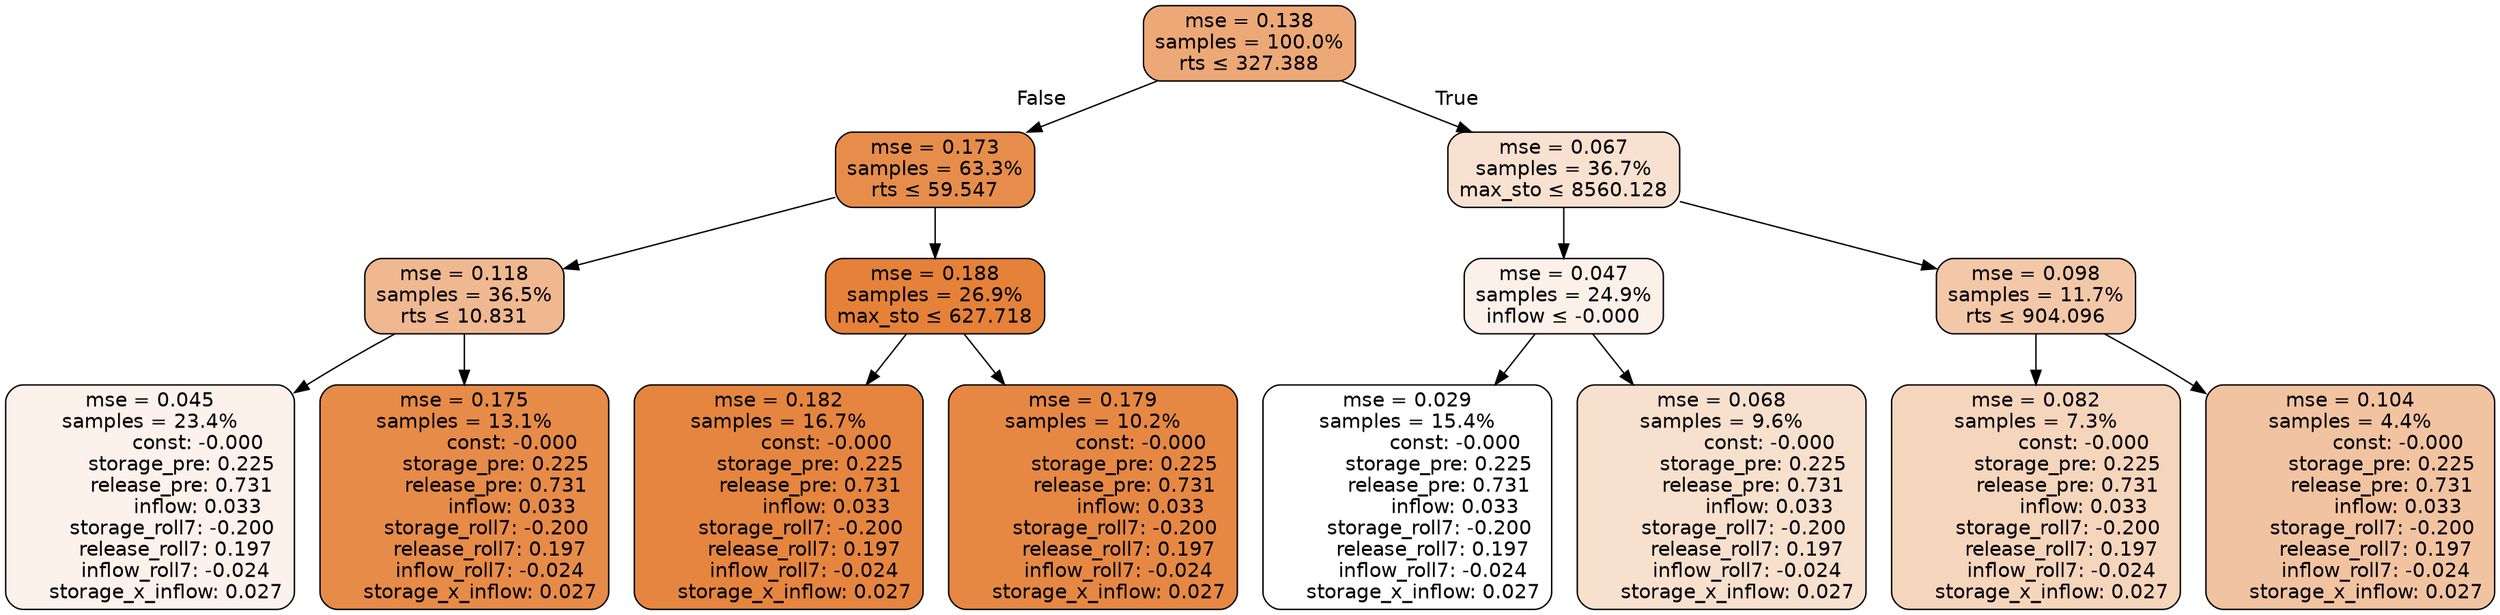 digraph tree {
node [shape=rectangle, style="filled, rounded", color="black", fontname=helvetica] ;
edge [fontname=helvetica] ;
	"0" [label="mse = 0.138
samples = 100.0%
rts &le; 327.388", fillcolor="#eda877"]
	"1" [label="mse = 0.173
samples = 63.3%
rts &le; 59.547", fillcolor="#e78d4c"]
	"2" [label="mse = 0.118
samples = 36.5%
rts &le; 10.831", fillcolor="#f0b890"]
	"3" [label="mse = 0.045
samples = 23.4%
               const: -0.000
          storage_pre: 0.225
          release_pre: 0.731
               inflow: 0.033
       storage_roll7: -0.200
        release_roll7: 0.197
        inflow_roll7: -0.024
     storage_x_inflow: 0.027", fillcolor="#fcf2eb"]
	"4" [label="mse = 0.175
samples = 13.1%
               const: -0.000
          storage_pre: 0.225
          release_pre: 0.731
               inflow: 0.033
       storage_roll7: -0.200
        release_roll7: 0.197
        inflow_roll7: -0.024
     storage_x_inflow: 0.027", fillcolor="#e78b49"]
	"5" [label="mse = 0.188
samples = 26.9%
max_sto &le; 627.718", fillcolor="#e58139"]
	"6" [label="mse = 0.182
samples = 16.7%
               const: -0.000
          storage_pre: 0.225
          release_pre: 0.731
               inflow: 0.033
       storage_roll7: -0.200
        release_roll7: 0.197
        inflow_roll7: -0.024
     storage_x_inflow: 0.027", fillcolor="#e58540"]
	"7" [label="mse = 0.179
samples = 10.2%
               const: -0.000
          storage_pre: 0.225
          release_pre: 0.731
               inflow: 0.033
       storage_roll7: -0.200
        release_roll7: 0.197
        inflow_roll7: -0.024
     storage_x_inflow: 0.027", fillcolor="#e68844"]
	"8" [label="mse = 0.067
samples = 36.7%
max_sto &le; 8560.128", fillcolor="#f8e1d0"]
	"9" [label="mse = 0.047
samples = 24.9%
inflow &le; -0.000", fillcolor="#fcf1e9"]
	"10" [label="mse = 0.029
samples = 15.4%
               const: -0.000
          storage_pre: 0.225
          release_pre: 0.731
               inflow: 0.033
       storage_roll7: -0.200
        release_roll7: 0.197
        inflow_roll7: -0.024
     storage_x_inflow: 0.027", fillcolor="#ffffff"]
	"11" [label="mse = 0.068
samples = 9.6%
               const: -0.000
          storage_pre: 0.225
          release_pre: 0.731
               inflow: 0.033
       storage_roll7: -0.200
        release_roll7: 0.197
        inflow_roll7: -0.024
     storage_x_inflow: 0.027", fillcolor="#f8e0ce"]
	"12" [label="mse = 0.098
samples = 11.7%
rts &le; 904.096", fillcolor="#f3c8a9"]
	"13" [label="mse = 0.082
samples = 7.3%
               const: -0.000
          storage_pre: 0.225
          release_pre: 0.731
               inflow: 0.033
       storage_roll7: -0.200
        release_roll7: 0.197
        inflow_roll7: -0.024
     storage_x_inflow: 0.027", fillcolor="#f6d5bd"]
	"14" [label="mse = 0.104
samples = 4.4%
               const: -0.000
          storage_pre: 0.225
          release_pre: 0.731
               inflow: 0.033
       storage_roll7: -0.200
        release_roll7: 0.197
        inflow_roll7: -0.024
     storage_x_inflow: 0.027", fillcolor="#f2c3a1"]

	"0" -> "1" [labeldistance=2.5, labelangle=45, headlabel="False"]
	"1" -> "2"
	"2" -> "3"
	"2" -> "4"
	"1" -> "5"
	"5" -> "6"
	"5" -> "7"
	"0" -> "8" [labeldistance=2.5, labelangle=-45, headlabel="True"]
	"8" -> "9"
	"9" -> "10"
	"9" -> "11"
	"8" -> "12"
	"12" -> "13"
	"12" -> "14"
}